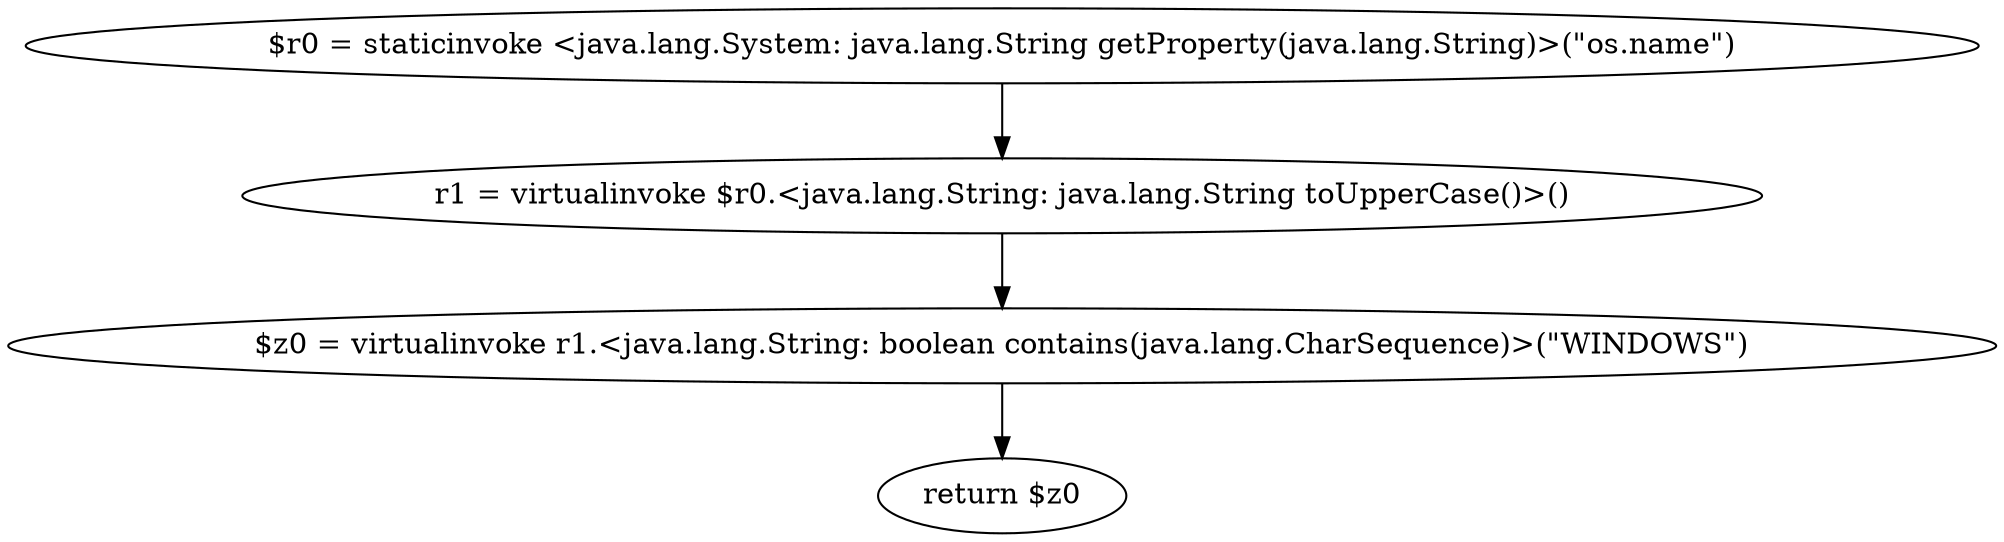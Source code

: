 digraph "unitGraph" {
    "$r0 = staticinvoke <java.lang.System: java.lang.String getProperty(java.lang.String)>(\"os.name\")"
    "r1 = virtualinvoke $r0.<java.lang.String: java.lang.String toUpperCase()>()"
    "$z0 = virtualinvoke r1.<java.lang.String: boolean contains(java.lang.CharSequence)>(\"WINDOWS\")"
    "return $z0"
    "$r0 = staticinvoke <java.lang.System: java.lang.String getProperty(java.lang.String)>(\"os.name\")"->"r1 = virtualinvoke $r0.<java.lang.String: java.lang.String toUpperCase()>()";
    "r1 = virtualinvoke $r0.<java.lang.String: java.lang.String toUpperCase()>()"->"$z0 = virtualinvoke r1.<java.lang.String: boolean contains(java.lang.CharSequence)>(\"WINDOWS\")";
    "$z0 = virtualinvoke r1.<java.lang.String: boolean contains(java.lang.CharSequence)>(\"WINDOWS\")"->"return $z0";
}
